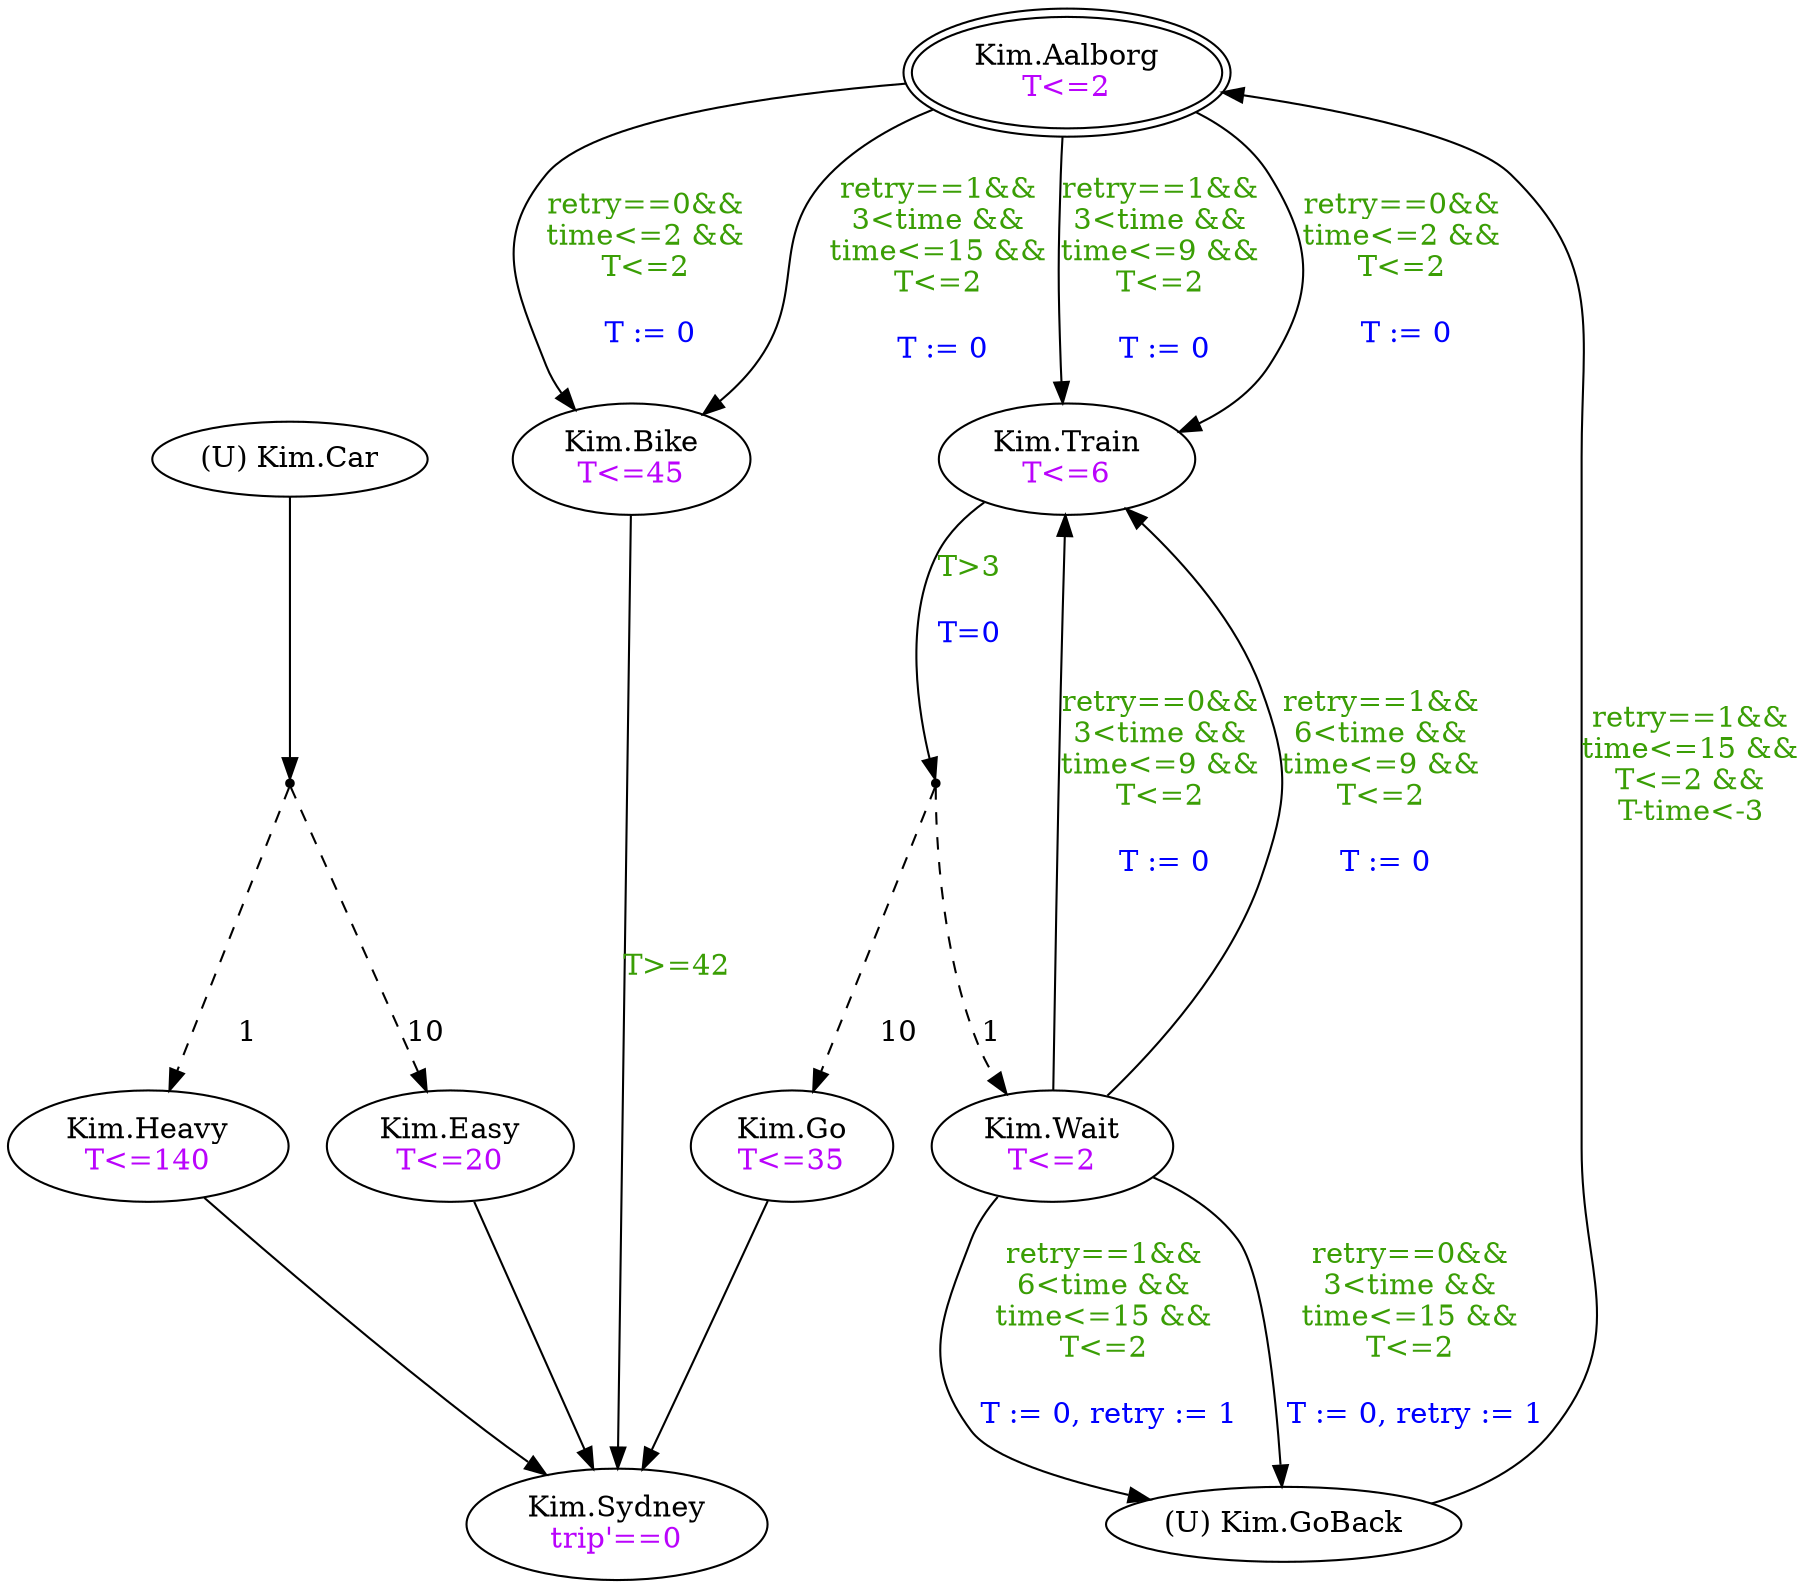 digraph gosafe {
	"Kim.Car" [label=<(U) Kim.Car<BR/>>]
	"Kim.Wait" [label=<Kim.Wait<BR/><font color='#ba03fc'>T&lt;=2</font>>]
	"Kim.Bike" [label=<Kim.Bike<BR/><font color='#ba03fc'>T&lt;=45</font>>]
	"Kim.Heavy" [label=<Kim.Heavy<BR/><font color='#ba03fc'>T&lt;=140</font>>]
	"Kim.Sydney" [label=<Kim.Sydney<BR/><font color='#ba03fc'>trip'==0</font>>]
	"Kim.Go" [label=<Kim.Go<BR/><font color='#ba03fc'>T&lt;=35</font>>]
	"Kim.Easy" [label=<Kim.Easy<BR/><font color='#ba03fc'>T&lt;=20</font>>]
	"Kim.Aalborg" [label=<Kim.Aalborg<BR/><font color='#ba03fc'>T&lt;=2</font>> peripheries=2]
	"Kim.GoBack" [label=<(U) Kim.GoBack<BR/>>]
	"Kim.Train" [label=<Kim.Train<BR/><font color='#ba03fc'>T&lt;=6</font>>]
	"Kim.Wait" -> "Kim.Train" [label=<<font color='#3a9e05'>retry==0&amp;&amp;<BR/>3&lt;time &amp;&amp;<BR/>time&lt;=9 &amp;&amp;<BR/>T&lt;=2</font><BR/><BR/><font color='blue'> T := 0<BR/></font>>]
	"Kim.Wait" -> "Kim.GoBack" [label=<<font color='#3a9e05'>retry==1&amp;&amp;<BR/>6&lt;time &amp;&amp;<BR/>time&lt;=15 &amp;&amp;<BR/>T&lt;=2</font><BR/><BR/><font color='blue'> T := 0, retry := 1<BR/></font>>]
	"Kim.Wait" -> "Kim.Train" [label=<<font color='#3a9e05'>retry==1&amp;&amp;<BR/>6&lt;time &amp;&amp;<BR/>time&lt;=9 &amp;&amp;<BR/>T&lt;=2</font><BR/><BR/><font color='blue'> T := 0<BR/></font>>]
	"Kim.Easy" -> "Kim.Sydney" [label=<<BR/><BR/>>]
	id11 -> "Kim.Easy" [label=<<BR/><BR/><BR/>10> style=dashed]
	"Kim.Aalborg" -> "Kim.Train" [label=<<font color='#3a9e05'>retry==0&amp;&amp;<BR/>time&lt;=2 &amp;&amp;<BR/>T&lt;=2</font><BR/><BR/><font color='blue'> T := 0<BR/></font>>]
	"Kim.Aalborg" -> "Kim.Bike" [label=<<font color='#3a9e05'>retry==1&amp;&amp;<BR/>3&lt;time &amp;&amp;<BR/>time&lt;=15 &amp;&amp;<BR/>T&lt;=2</font><BR/><BR/><font color='blue'> T := 0<BR/></font>>]
	"Kim.Go" -> "Kim.Sydney" [label=<<BR/><BR/>>]
	"Kim.Bike" -> "Kim.Sydney" [label=<<font color='#3a9e05'>T&gt;=42</font><BR/><BR/>>]
	"Kim.Heavy" -> "Kim.Sydney" [label=<<BR/><BR/>>]
	"Kim.Aalborg" -> "Kim.Train" [label=<<font color='#3a9e05'>retry==1&amp;&amp;<BR/>3&lt;time &amp;&amp;<BR/>time&lt;=9 &amp;&amp;<BR/>T&lt;=2</font><BR/><BR/><font color='blue'> T := 0<BR/></font>>]
	id10 -> "Kim.Wait" [label=<<BR/><BR/><BR/>1> style=dashed]
	"Kim.Car" -> id11 [label=<<BR/><BR/>>]
	"Kim.Train" -> id10 [label=<<font color='#3a9e05'>T&gt;3</font><BR/><BR/><font color='blue'>T=0</font>>]
	"Kim.GoBack" -> "Kim.Aalborg" [label=<<font color='#3a9e05'>retry==1&amp;&amp;<BR/>time&lt;=15 &amp;&amp;<BR/>T&lt;=2 &amp;&amp;<BR/>T-time&lt;-3</font><BR/><BR/>>]
	"Kim.Wait" -> "Kim.GoBack" [label=<<font color='#3a9e05'>retry==0&amp;&amp;<BR/>3&lt;time &amp;&amp;<BR/>time&lt;=15 &amp;&amp;<BR/>T&lt;=2</font><BR/><BR/><font color='blue'> T := 0, retry := 1<BR/></font>>]
	id10 -> "Kim.Go" [label=<<BR/><BR/><BR/>10> style=dashed]
	"Kim.Aalborg" -> "Kim.Bike" [label=<<font color='#3a9e05'>retry==0&amp;&amp;<BR/>time&lt;=2 &amp;&amp;<BR/>T&lt;=2</font><BR/><BR/><font color='blue'> T := 0<BR/></font>>]
	id11 -> "Kim.Heavy" [label=<<BR/><BR/><BR/>1> style=dashed]
	id10 [shape=point]
	id11 [shape=point]
}
